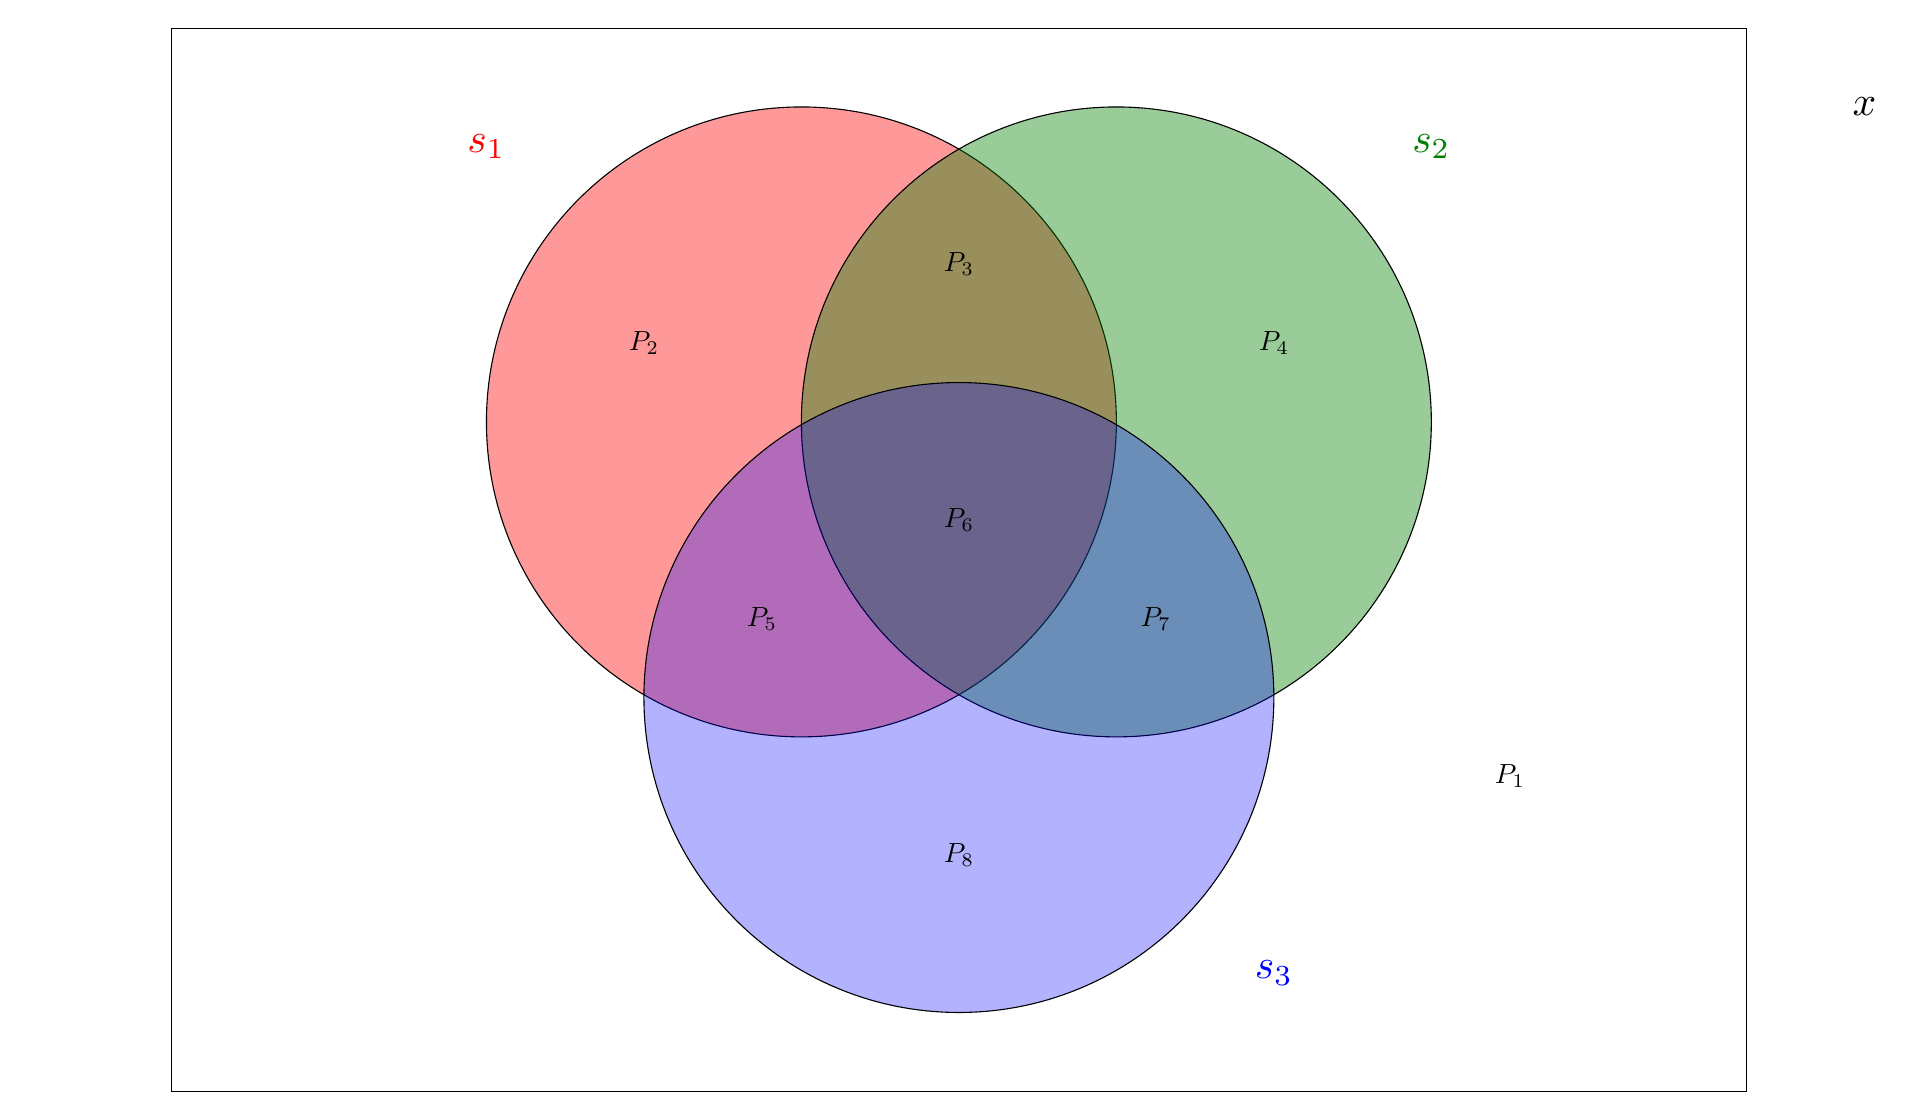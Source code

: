 \begin{tikzpicture}
\draw (0,0) rectangle (20,13.5);

\draw [fill opacity=0.4,fill=Red] (8,8.5) circle (4cm);
\draw [fill opacity=0.4,fill=Green] (12,8.5) circle (4cm);
\draw [fill opacity=0.3,fill=blue] (10,5) circle (4cm);

\node [scale=1.5] (m) at (21.5,12.5) {$x$};
\node [scale=1.5] (m_dummy) at (-1.5,12.5) {\color{white}$x$};
\node [scale=1.5] (s1) at (4,12) {{\color{Red}$s_1$}};
\node [scale=1.5] (s2) at (16,12) {{\color{Green}$s_2$}};
\node [scale=1.5] (s3) at (14,1.5) {{\color{blue}$s_3$}};

\foreach \x/\y [count=\i] in {17/4,6/9.5,10/10.5,14/9.5,7.5/6,10/7.25,12.5/6,10/3}{
	\node (p\i) at (\x,\y) {$P_\i$};
}

\end{tikzpicture}